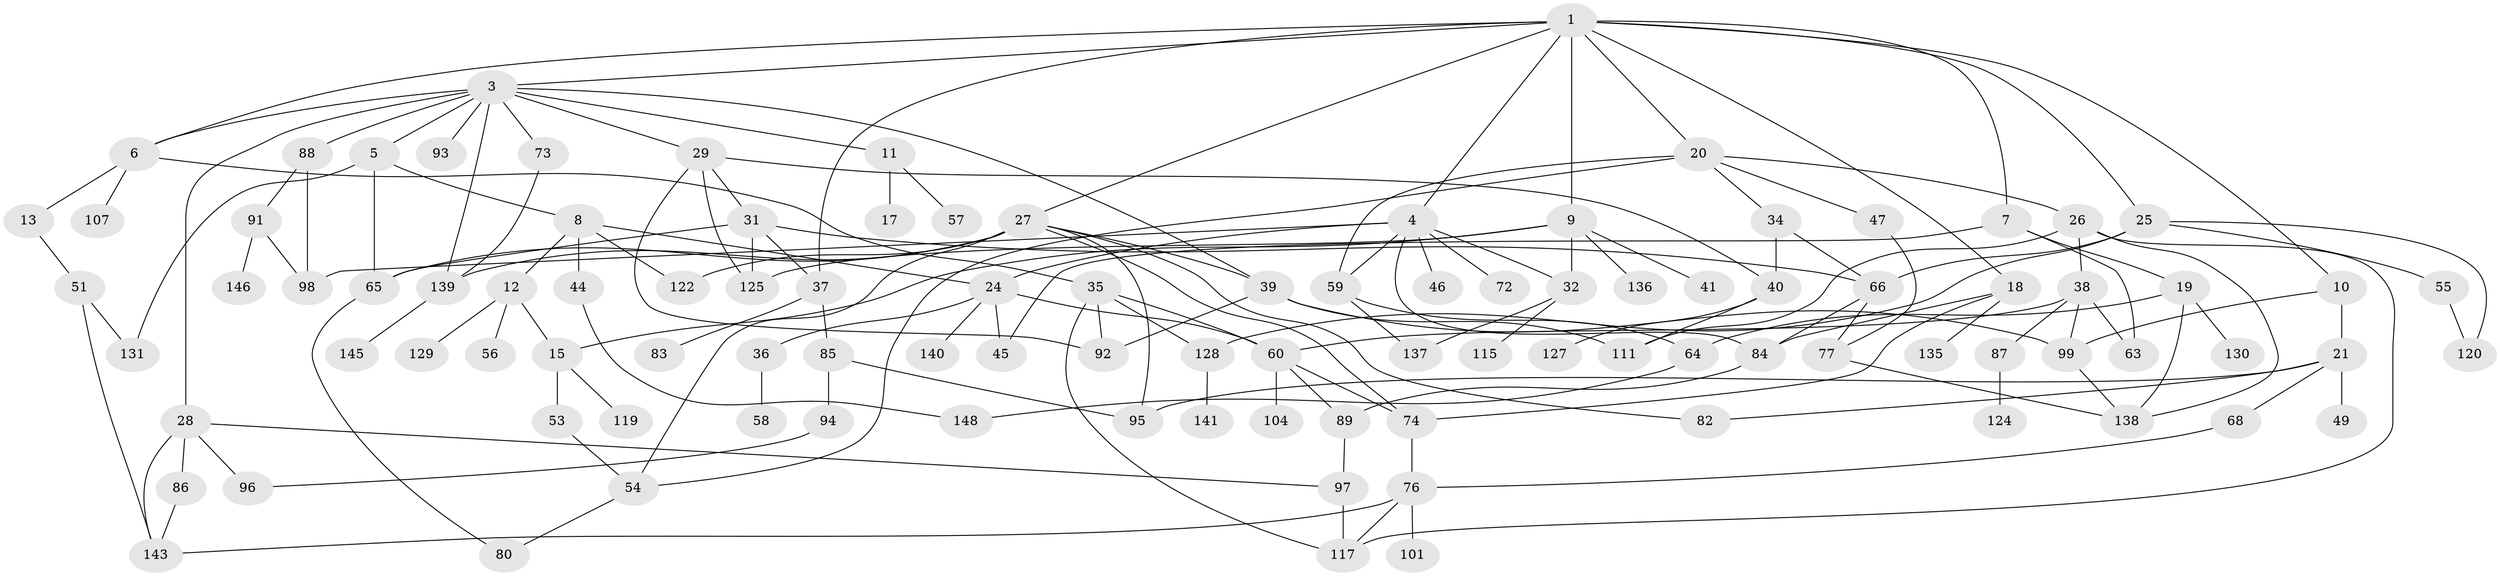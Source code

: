 // Generated by graph-tools (version 1.1) at 2025/23/03/03/25 07:23:35]
// undirected, 103 vertices, 161 edges
graph export_dot {
graph [start="1"]
  node [color=gray90,style=filled];
  1 [super="+2"];
  3 [super="+61"];
  4 [super="+23"];
  5 [super="+71"];
  6 [super="+43"];
  7 [super="+81"];
  8 [super="+103"];
  9 [super="+16"];
  10;
  11;
  12;
  13 [super="+14"];
  15 [super="+52"];
  17;
  18;
  19 [super="+102"];
  20 [super="+22"];
  21 [super="+110"];
  24 [super="+33"];
  25 [super="+70"];
  26 [super="+50"];
  27 [super="+62"];
  28 [super="+30"];
  29 [super="+108"];
  31 [super="+69"];
  32 [super="+113"];
  34 [super="+121"];
  35 [super="+75"];
  36;
  37;
  38 [super="+42"];
  39;
  40 [super="+48"];
  41 [super="+67"];
  44;
  45;
  46;
  47;
  49;
  51 [super="+79"];
  53;
  54 [super="+100"];
  55;
  56;
  57;
  58;
  59;
  60 [super="+112"];
  63;
  64 [super="+90"];
  65 [super="+105"];
  66 [super="+133"];
  68;
  72;
  73;
  74 [super="+78"];
  76 [super="+126"];
  77 [super="+118"];
  80;
  82;
  83;
  84 [super="+142"];
  85 [super="+123"];
  86;
  87 [super="+132"];
  88 [super="+144"];
  89 [super="+109"];
  91;
  92 [super="+114"];
  93;
  94;
  95;
  96;
  97;
  98 [super="+106"];
  99 [super="+116"];
  101;
  104;
  107;
  111;
  115;
  117 [super="+147"];
  119;
  120;
  122;
  124;
  125;
  127;
  128 [super="+134"];
  129;
  130;
  131;
  135;
  136;
  137;
  138;
  139;
  140;
  141;
  143;
  145;
  146;
  148;
  1 -- 27;
  1 -- 37;
  1 -- 6;
  1 -- 3;
  1 -- 4;
  1 -- 7;
  1 -- 9;
  1 -- 10;
  1 -- 18;
  1 -- 20;
  1 -- 25;
  3 -- 5;
  3 -- 6;
  3 -- 11;
  3 -- 28;
  3 -- 29;
  3 -- 73;
  3 -- 88;
  3 -- 139;
  3 -- 93;
  3 -- 39;
  4 -- 24;
  4 -- 46;
  4 -- 59;
  4 -- 32;
  4 -- 98;
  4 -- 72;
  4 -- 84;
  5 -- 8;
  5 -- 131;
  5 -- 65;
  6 -- 13;
  6 -- 35;
  6 -- 107;
  7 -- 19;
  7 -- 45;
  7 -- 63;
  8 -- 12;
  8 -- 44;
  8 -- 24;
  8 -- 122;
  9 -- 15;
  9 -- 41;
  9 -- 136;
  9 -- 125;
  9 -- 32;
  10 -- 21;
  10 -- 99;
  11 -- 17;
  11 -- 57;
  12 -- 56;
  12 -- 129;
  12 -- 15;
  13 -- 51;
  15 -- 53;
  15 -- 119;
  18 -- 74;
  18 -- 135;
  18 -- 84;
  19 -- 130;
  19 -- 64;
  19 -- 138;
  20 -- 26;
  20 -- 34;
  20 -- 59;
  20 -- 54;
  20 -- 47;
  21 -- 49;
  21 -- 68;
  21 -- 95;
  21 -- 82;
  24 -- 45;
  24 -- 140;
  24 -- 36;
  24 -- 60;
  25 -- 55;
  25 -- 120;
  25 -- 66;
  25 -- 128;
  26 -- 38;
  26 -- 111;
  26 -- 138;
  26 -- 117;
  27 -- 39;
  27 -- 139;
  27 -- 95;
  27 -- 65;
  27 -- 82;
  27 -- 54;
  27 -- 122;
  27 -- 74;
  28 -- 86;
  28 -- 96;
  28 -- 97;
  28 -- 143;
  29 -- 31;
  29 -- 40;
  29 -- 125;
  29 -- 92;
  31 -- 37;
  31 -- 65;
  31 -- 125;
  31 -- 66;
  32 -- 115;
  32 -- 137;
  34 -- 66;
  34 -- 40;
  35 -- 128;
  35 -- 60;
  35 -- 92;
  35 -- 117;
  36 -- 58;
  37 -- 83;
  37 -- 85;
  38 -- 60;
  38 -- 87;
  38 -- 99;
  38 -- 63;
  39 -- 111;
  39 -- 92;
  39 -- 99;
  40 -- 111;
  40 -- 127;
  44 -- 148;
  47 -- 77;
  51 -- 131;
  51 -- 143;
  53 -- 54;
  54 -- 80;
  55 -- 120;
  59 -- 64;
  59 -- 137;
  60 -- 89;
  60 -- 104;
  60 -- 74;
  64 -- 148;
  65 -- 80;
  66 -- 84;
  66 -- 77;
  68 -- 76;
  73 -- 139;
  74 -- 76;
  76 -- 101;
  76 -- 143;
  76 -- 117;
  77 -- 138;
  84 -- 89;
  85 -- 94;
  85 -- 95;
  86 -- 143;
  87 -- 124;
  88 -- 91;
  88 -- 98;
  89 -- 97;
  91 -- 146;
  91 -- 98;
  94 -- 96;
  97 -- 117;
  99 -- 138;
  128 -- 141;
  139 -- 145;
}

